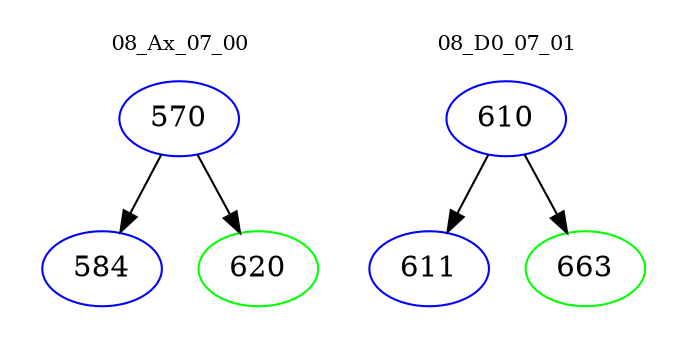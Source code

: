 digraph{
subgraph cluster_0 {
color = white
label = "08_Ax_07_00";
fontsize=10;
T0_570 [label="570", color="blue"]
T0_570 -> T0_584 [color="black"]
T0_584 [label="584", color="blue"]
T0_570 -> T0_620 [color="black"]
T0_620 [label="620", color="green"]
}
subgraph cluster_1 {
color = white
label = "08_D0_07_01";
fontsize=10;
T1_610 [label="610", color="blue"]
T1_610 -> T1_611 [color="black"]
T1_611 [label="611", color="blue"]
T1_610 -> T1_663 [color="black"]
T1_663 [label="663", color="green"]
}
}
